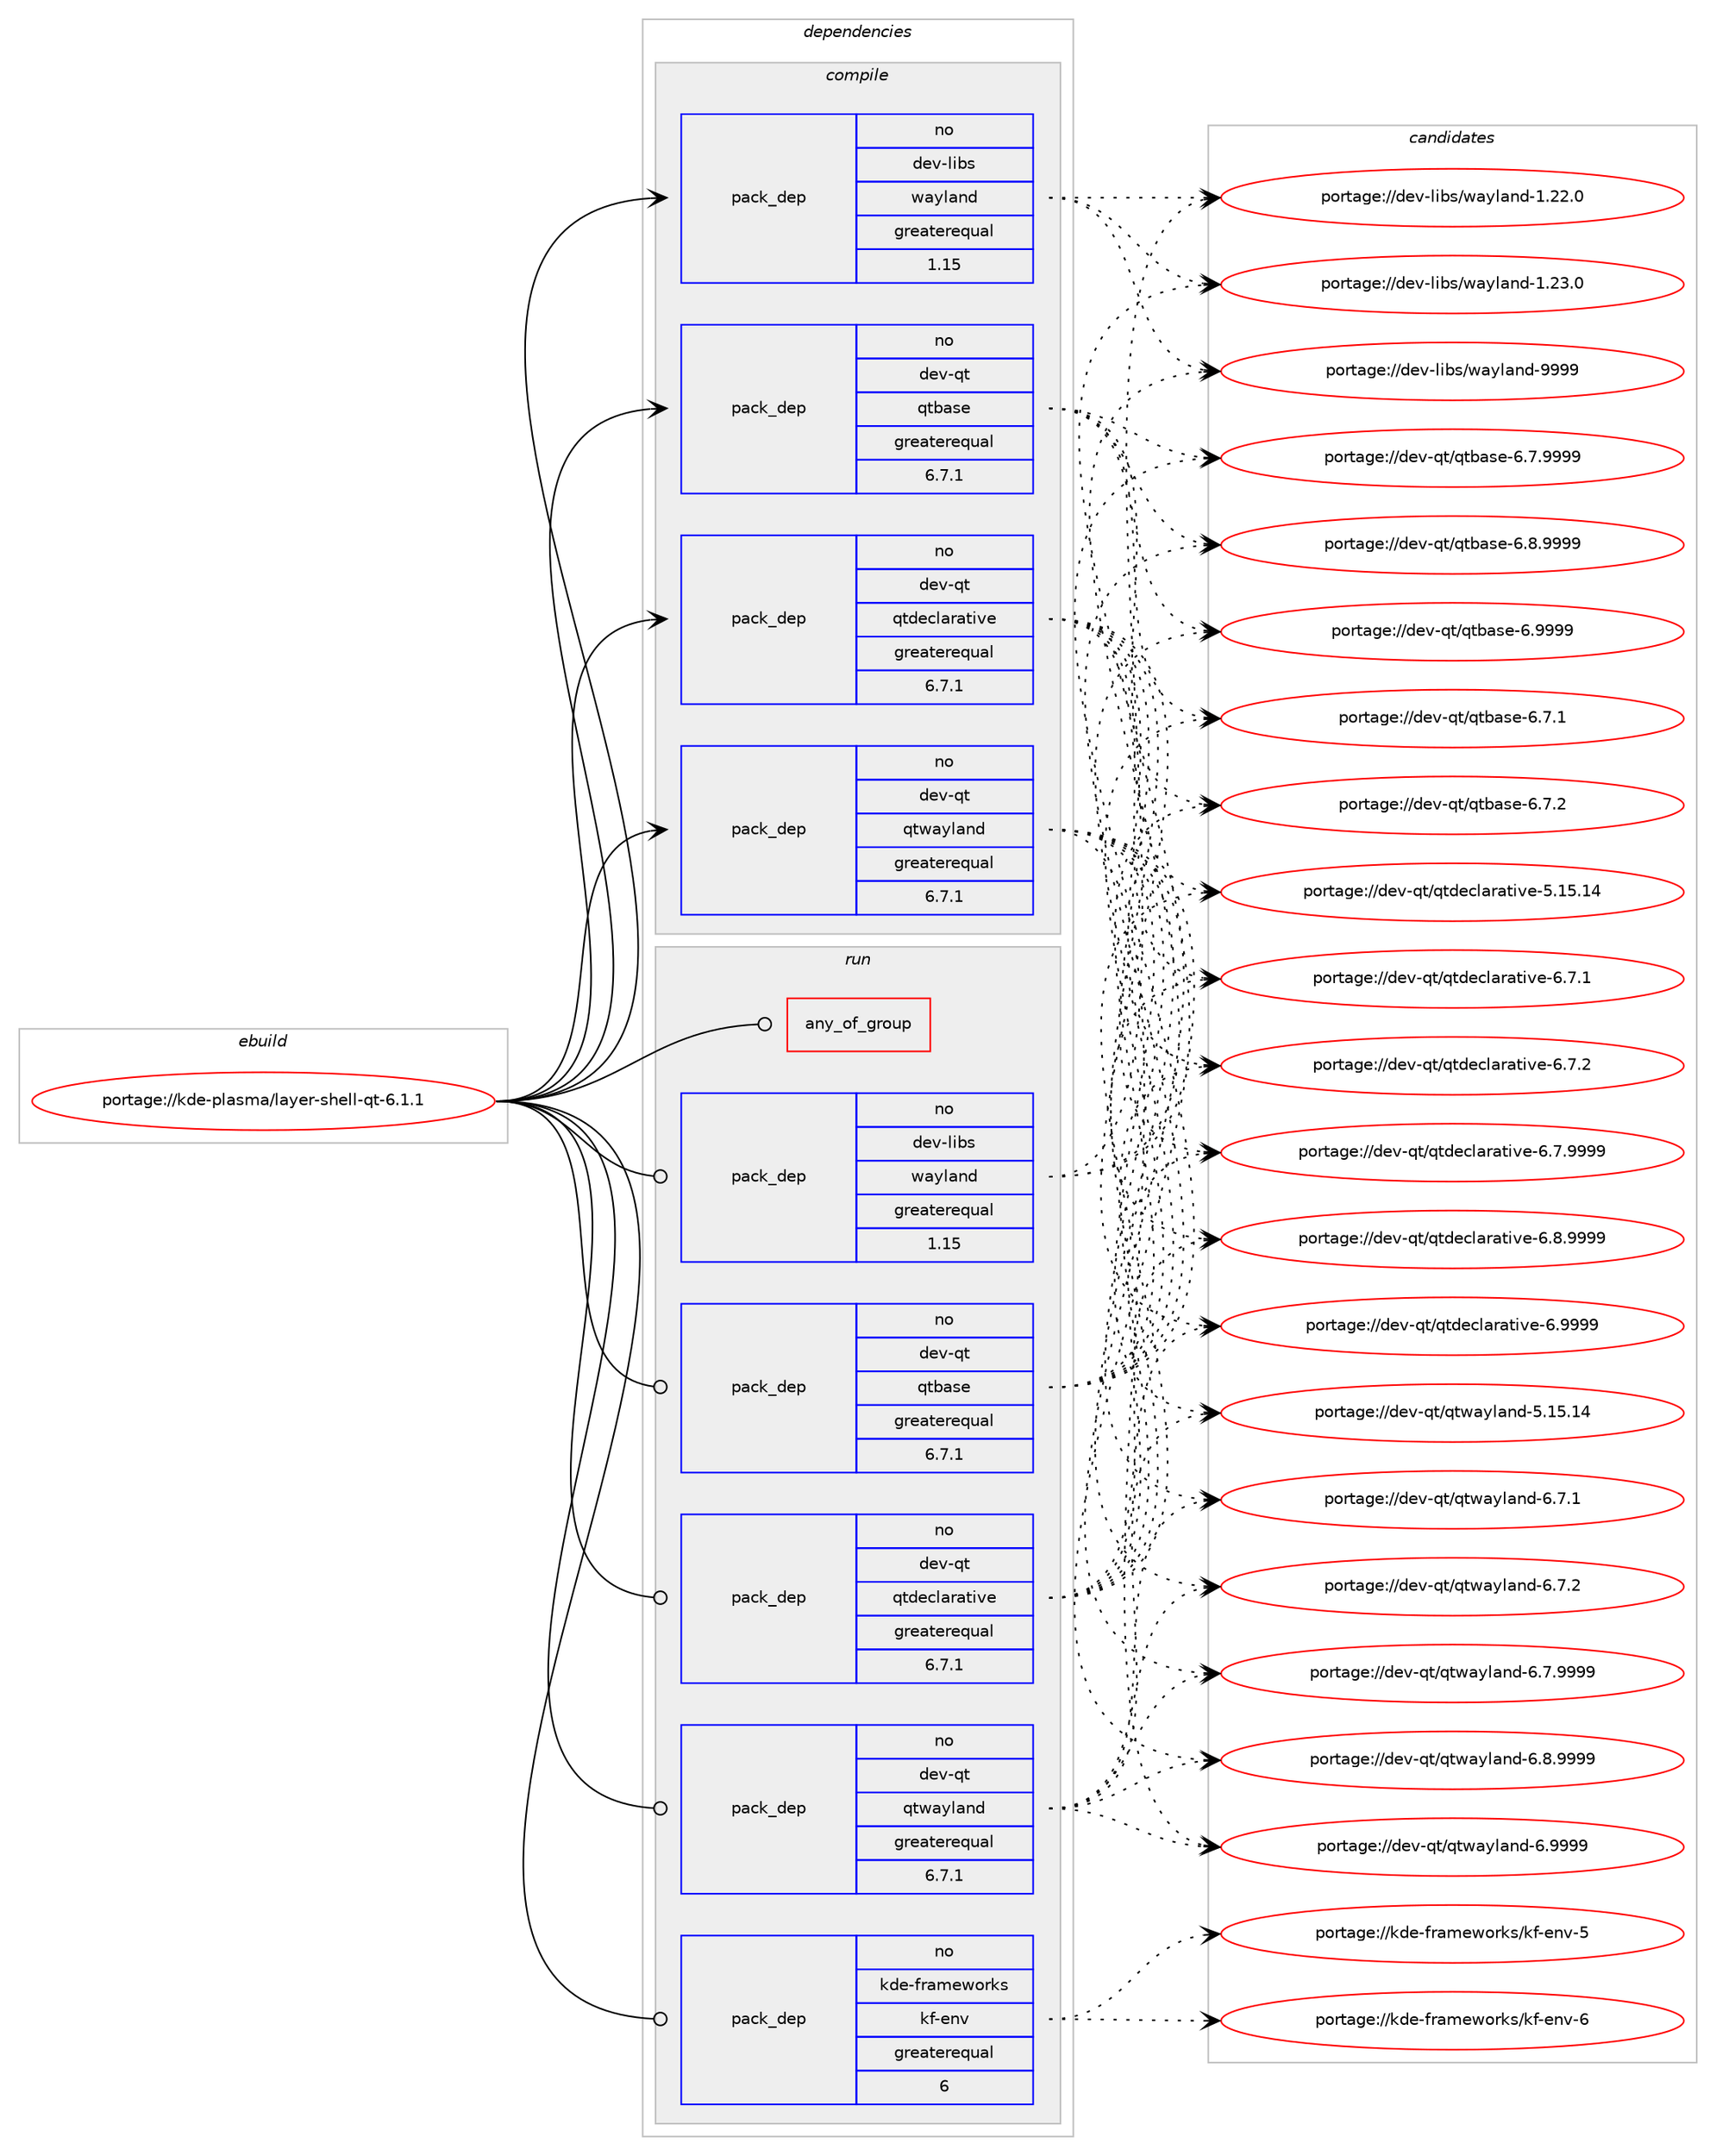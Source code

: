 digraph prolog {

# *************
# Graph options
# *************

newrank=true;
concentrate=true;
compound=true;
graph [rankdir=LR,fontname=Helvetica,fontsize=10,ranksep=1.5];#, ranksep=2.5, nodesep=0.2];
edge  [arrowhead=vee];
node  [fontname=Helvetica,fontsize=10];

# **********
# The ebuild
# **********

subgraph cluster_leftcol {
color=gray;
rank=same;
label=<<i>ebuild</i>>;
id [label="portage://kde-plasma/layer-shell-qt-6.1.1", color=red, width=4, href="../kde-plasma/layer-shell-qt-6.1.1.svg"];
}

# ****************
# The dependencies
# ****************

subgraph cluster_midcol {
color=gray;
label=<<i>dependencies</i>>;
subgraph cluster_compile {
fillcolor="#eeeeee";
style=filled;
label=<<i>compile</i>>;
subgraph pack71971 {
dependency141057 [label=<<TABLE BORDER="0" CELLBORDER="1" CELLSPACING="0" CELLPADDING="4" WIDTH="220"><TR><TD ROWSPAN="6" CELLPADDING="30">pack_dep</TD></TR><TR><TD WIDTH="110">no</TD></TR><TR><TD>dev-libs</TD></TR><TR><TD>wayland</TD></TR><TR><TD>greaterequal</TD></TR><TR><TD>1.15</TD></TR></TABLE>>, shape=none, color=blue];
}
id:e -> dependency141057:w [weight=20,style="solid",arrowhead="vee"];
# *** BEGIN UNKNOWN DEPENDENCY TYPE (TODO) ***
# id -> package_dependency(portage://kde-plasma/layer-shell-qt-6.1.1,install,no,dev-libs,wayland-protocols,none,[,,],[],[])
# *** END UNKNOWN DEPENDENCY TYPE (TODO) ***

subgraph pack71972 {
dependency141058 [label=<<TABLE BORDER="0" CELLBORDER="1" CELLSPACING="0" CELLPADDING="4" WIDTH="220"><TR><TD ROWSPAN="6" CELLPADDING="30">pack_dep</TD></TR><TR><TD WIDTH="110">no</TD></TR><TR><TD>dev-qt</TD></TR><TR><TD>qtbase</TD></TR><TR><TD>greaterequal</TD></TR><TR><TD>6.7.1</TD></TR></TABLE>>, shape=none, color=blue];
}
id:e -> dependency141058:w [weight=20,style="solid",arrowhead="vee"];
# *** BEGIN UNKNOWN DEPENDENCY TYPE (TODO) ***
# id -> package_dependency(portage://kde-plasma/layer-shell-qt-6.1.1,install,no,dev-qt,qtbase,none,[,,],[slot(6)],[])
# *** END UNKNOWN DEPENDENCY TYPE (TODO) ***

subgraph pack71973 {
dependency141059 [label=<<TABLE BORDER="0" CELLBORDER="1" CELLSPACING="0" CELLPADDING="4" WIDTH="220"><TR><TD ROWSPAN="6" CELLPADDING="30">pack_dep</TD></TR><TR><TD WIDTH="110">no</TD></TR><TR><TD>dev-qt</TD></TR><TR><TD>qtdeclarative</TD></TR><TR><TD>greaterequal</TD></TR><TR><TD>6.7.1</TD></TR></TABLE>>, shape=none, color=blue];
}
id:e -> dependency141059:w [weight=20,style="solid",arrowhead="vee"];
subgraph pack71974 {
dependency141060 [label=<<TABLE BORDER="0" CELLBORDER="1" CELLSPACING="0" CELLPADDING="4" WIDTH="220"><TR><TD ROWSPAN="6" CELLPADDING="30">pack_dep</TD></TR><TR><TD WIDTH="110">no</TD></TR><TR><TD>dev-qt</TD></TR><TR><TD>qtwayland</TD></TR><TR><TD>greaterequal</TD></TR><TR><TD>6.7.1</TD></TR></TABLE>>, shape=none, color=blue];
}
id:e -> dependency141060:w [weight=20,style="solid",arrowhead="vee"];
# *** BEGIN UNKNOWN DEPENDENCY TYPE (TODO) ***
# id -> package_dependency(portage://kde-plasma/layer-shell-qt-6.1.1,install,no,x11-libs,libxkbcommon,none,[,,],[],[])
# *** END UNKNOWN DEPENDENCY TYPE (TODO) ***

}
subgraph cluster_compileandrun {
fillcolor="#eeeeee";
style=filled;
label=<<i>compile and run</i>>;
}
subgraph cluster_run {
fillcolor="#eeeeee";
style=filled;
label=<<i>run</i>>;
subgraph any1955 {
dependency141061 [label=<<TABLE BORDER="0" CELLBORDER="1" CELLSPACING="0" CELLPADDING="4"><TR><TD CELLPADDING="10">any_of_group</TD></TR></TABLE>>, shape=none, color=red];# *** BEGIN UNKNOWN DEPENDENCY TYPE (TODO) ***
# dependency141061 -> package_dependency(portage://kde-plasma/layer-shell-qt-6.1.1,run,no,kde-frameworks,breeze-icons,none,[,,],any_different_slot,[])
# *** END UNKNOWN DEPENDENCY TYPE (TODO) ***

# *** BEGIN UNKNOWN DEPENDENCY TYPE (TODO) ***
# dependency141061 -> package_dependency(portage://kde-plasma/layer-shell-qt-6.1.1,run,no,kde-frameworks,oxygen-icons,none,[,,],any_different_slot,[])
# *** END UNKNOWN DEPENDENCY TYPE (TODO) ***

}
id:e -> dependency141061:w [weight=20,style="solid",arrowhead="odot"];
subgraph pack71975 {
dependency141062 [label=<<TABLE BORDER="0" CELLBORDER="1" CELLSPACING="0" CELLPADDING="4" WIDTH="220"><TR><TD ROWSPAN="6" CELLPADDING="30">pack_dep</TD></TR><TR><TD WIDTH="110">no</TD></TR><TR><TD>dev-libs</TD></TR><TR><TD>wayland</TD></TR><TR><TD>greaterequal</TD></TR><TR><TD>1.15</TD></TR></TABLE>>, shape=none, color=blue];
}
id:e -> dependency141062:w [weight=20,style="solid",arrowhead="odot"];
subgraph pack71976 {
dependency141063 [label=<<TABLE BORDER="0" CELLBORDER="1" CELLSPACING="0" CELLPADDING="4" WIDTH="220"><TR><TD ROWSPAN="6" CELLPADDING="30">pack_dep</TD></TR><TR><TD WIDTH="110">no</TD></TR><TR><TD>dev-qt</TD></TR><TR><TD>qtbase</TD></TR><TR><TD>greaterequal</TD></TR><TR><TD>6.7.1</TD></TR></TABLE>>, shape=none, color=blue];
}
id:e -> dependency141063:w [weight=20,style="solid",arrowhead="odot"];
# *** BEGIN UNKNOWN DEPENDENCY TYPE (TODO) ***
# id -> package_dependency(portage://kde-plasma/layer-shell-qt-6.1.1,run,no,dev-qt,qtbase,none,[,,],[slot(6)],[])
# *** END UNKNOWN DEPENDENCY TYPE (TODO) ***

subgraph pack71977 {
dependency141064 [label=<<TABLE BORDER="0" CELLBORDER="1" CELLSPACING="0" CELLPADDING="4" WIDTH="220"><TR><TD ROWSPAN="6" CELLPADDING="30">pack_dep</TD></TR><TR><TD WIDTH="110">no</TD></TR><TR><TD>dev-qt</TD></TR><TR><TD>qtdeclarative</TD></TR><TR><TD>greaterequal</TD></TR><TR><TD>6.7.1</TD></TR></TABLE>>, shape=none, color=blue];
}
id:e -> dependency141064:w [weight=20,style="solid",arrowhead="odot"];
subgraph pack71978 {
dependency141065 [label=<<TABLE BORDER="0" CELLBORDER="1" CELLSPACING="0" CELLPADDING="4" WIDTH="220"><TR><TD ROWSPAN="6" CELLPADDING="30">pack_dep</TD></TR><TR><TD WIDTH="110">no</TD></TR><TR><TD>dev-qt</TD></TR><TR><TD>qtwayland</TD></TR><TR><TD>greaterequal</TD></TR><TR><TD>6.7.1</TD></TR></TABLE>>, shape=none, color=blue];
}
id:e -> dependency141065:w [weight=20,style="solid",arrowhead="odot"];
subgraph pack71979 {
dependency141066 [label=<<TABLE BORDER="0" CELLBORDER="1" CELLSPACING="0" CELLPADDING="4" WIDTH="220"><TR><TD ROWSPAN="6" CELLPADDING="30">pack_dep</TD></TR><TR><TD WIDTH="110">no</TD></TR><TR><TD>kde-frameworks</TD></TR><TR><TD>kf-env</TD></TR><TR><TD>greaterequal</TD></TR><TR><TD>6</TD></TR></TABLE>>, shape=none, color=blue];
}
id:e -> dependency141066:w [weight=20,style="solid",arrowhead="odot"];
# *** BEGIN UNKNOWN DEPENDENCY TYPE (TODO) ***
# id -> package_dependency(portage://kde-plasma/layer-shell-qt-6.1.1,run,no,x11-libs,libxkbcommon,none,[,,],[],[])
# *** END UNKNOWN DEPENDENCY TYPE (TODO) ***

# *** BEGIN UNKNOWN DEPENDENCY TYPE (TODO) ***
# id -> package_dependency(portage://kde-plasma/layer-shell-qt-6.1.1,run,weak,kde-plasma,layer-shell-qt,none,[,,],[slot(5)],[])
# *** END UNKNOWN DEPENDENCY TYPE (TODO) ***

}
}

# **************
# The candidates
# **************

subgraph cluster_choices {
rank=same;
color=gray;
label=<<i>candidates</i>>;

subgraph choice71971 {
color=black;
nodesep=1;
choice100101118451081059811547119971211089711010045494650504648 [label="portage://dev-libs/wayland-1.22.0", color=red, width=4,href="../dev-libs/wayland-1.22.0.svg"];
choice100101118451081059811547119971211089711010045494650514648 [label="portage://dev-libs/wayland-1.23.0", color=red, width=4,href="../dev-libs/wayland-1.23.0.svg"];
choice10010111845108105981154711997121108971101004557575757 [label="portage://dev-libs/wayland-9999", color=red, width=4,href="../dev-libs/wayland-9999.svg"];
dependency141057:e -> choice100101118451081059811547119971211089711010045494650504648:w [style=dotted,weight="100"];
dependency141057:e -> choice100101118451081059811547119971211089711010045494650514648:w [style=dotted,weight="100"];
dependency141057:e -> choice10010111845108105981154711997121108971101004557575757:w [style=dotted,weight="100"];
}
subgraph choice71972 {
color=black;
nodesep=1;
choice10010111845113116471131169897115101455446554649 [label="portage://dev-qt/qtbase-6.7.1", color=red, width=4,href="../dev-qt/qtbase-6.7.1.svg"];
choice10010111845113116471131169897115101455446554650 [label="portage://dev-qt/qtbase-6.7.2", color=red, width=4,href="../dev-qt/qtbase-6.7.2.svg"];
choice10010111845113116471131169897115101455446554657575757 [label="portage://dev-qt/qtbase-6.7.9999", color=red, width=4,href="../dev-qt/qtbase-6.7.9999.svg"];
choice10010111845113116471131169897115101455446564657575757 [label="portage://dev-qt/qtbase-6.8.9999", color=red, width=4,href="../dev-qt/qtbase-6.8.9999.svg"];
choice1001011184511311647113116989711510145544657575757 [label="portage://dev-qt/qtbase-6.9999", color=red, width=4,href="../dev-qt/qtbase-6.9999.svg"];
dependency141058:e -> choice10010111845113116471131169897115101455446554649:w [style=dotted,weight="100"];
dependency141058:e -> choice10010111845113116471131169897115101455446554650:w [style=dotted,weight="100"];
dependency141058:e -> choice10010111845113116471131169897115101455446554657575757:w [style=dotted,weight="100"];
dependency141058:e -> choice10010111845113116471131169897115101455446564657575757:w [style=dotted,weight="100"];
dependency141058:e -> choice1001011184511311647113116989711510145544657575757:w [style=dotted,weight="100"];
}
subgraph choice71973 {
color=black;
nodesep=1;
choice10010111845113116471131161001019910897114971161051181014553464953464952 [label="portage://dev-qt/qtdeclarative-5.15.14", color=red, width=4,href="../dev-qt/qtdeclarative-5.15.14.svg"];
choice1001011184511311647113116100101991089711497116105118101455446554649 [label="portage://dev-qt/qtdeclarative-6.7.1", color=red, width=4,href="../dev-qt/qtdeclarative-6.7.1.svg"];
choice1001011184511311647113116100101991089711497116105118101455446554650 [label="portage://dev-qt/qtdeclarative-6.7.2", color=red, width=4,href="../dev-qt/qtdeclarative-6.7.2.svg"];
choice1001011184511311647113116100101991089711497116105118101455446554657575757 [label="portage://dev-qt/qtdeclarative-6.7.9999", color=red, width=4,href="../dev-qt/qtdeclarative-6.7.9999.svg"];
choice1001011184511311647113116100101991089711497116105118101455446564657575757 [label="portage://dev-qt/qtdeclarative-6.8.9999", color=red, width=4,href="../dev-qt/qtdeclarative-6.8.9999.svg"];
choice100101118451131164711311610010199108971149711610511810145544657575757 [label="portage://dev-qt/qtdeclarative-6.9999", color=red, width=4,href="../dev-qt/qtdeclarative-6.9999.svg"];
dependency141059:e -> choice10010111845113116471131161001019910897114971161051181014553464953464952:w [style=dotted,weight="100"];
dependency141059:e -> choice1001011184511311647113116100101991089711497116105118101455446554649:w [style=dotted,weight="100"];
dependency141059:e -> choice1001011184511311647113116100101991089711497116105118101455446554650:w [style=dotted,weight="100"];
dependency141059:e -> choice1001011184511311647113116100101991089711497116105118101455446554657575757:w [style=dotted,weight="100"];
dependency141059:e -> choice1001011184511311647113116100101991089711497116105118101455446564657575757:w [style=dotted,weight="100"];
dependency141059:e -> choice100101118451131164711311610010199108971149711610511810145544657575757:w [style=dotted,weight="100"];
}
subgraph choice71974 {
color=black;
nodesep=1;
choice100101118451131164711311611997121108971101004553464953464952 [label="portage://dev-qt/qtwayland-5.15.14", color=red, width=4,href="../dev-qt/qtwayland-5.15.14.svg"];
choice10010111845113116471131161199712110897110100455446554649 [label="portage://dev-qt/qtwayland-6.7.1", color=red, width=4,href="../dev-qt/qtwayland-6.7.1.svg"];
choice10010111845113116471131161199712110897110100455446554650 [label="portage://dev-qt/qtwayland-6.7.2", color=red, width=4,href="../dev-qt/qtwayland-6.7.2.svg"];
choice10010111845113116471131161199712110897110100455446554657575757 [label="portage://dev-qt/qtwayland-6.7.9999", color=red, width=4,href="../dev-qt/qtwayland-6.7.9999.svg"];
choice10010111845113116471131161199712110897110100455446564657575757 [label="portage://dev-qt/qtwayland-6.8.9999", color=red, width=4,href="../dev-qt/qtwayland-6.8.9999.svg"];
choice1001011184511311647113116119971211089711010045544657575757 [label="portage://dev-qt/qtwayland-6.9999", color=red, width=4,href="../dev-qt/qtwayland-6.9999.svg"];
dependency141060:e -> choice100101118451131164711311611997121108971101004553464953464952:w [style=dotted,weight="100"];
dependency141060:e -> choice10010111845113116471131161199712110897110100455446554649:w [style=dotted,weight="100"];
dependency141060:e -> choice10010111845113116471131161199712110897110100455446554650:w [style=dotted,weight="100"];
dependency141060:e -> choice10010111845113116471131161199712110897110100455446554657575757:w [style=dotted,weight="100"];
dependency141060:e -> choice10010111845113116471131161199712110897110100455446564657575757:w [style=dotted,weight="100"];
dependency141060:e -> choice1001011184511311647113116119971211089711010045544657575757:w [style=dotted,weight="100"];
}
subgraph choice71975 {
color=black;
nodesep=1;
choice100101118451081059811547119971211089711010045494650504648 [label="portage://dev-libs/wayland-1.22.0", color=red, width=4,href="../dev-libs/wayland-1.22.0.svg"];
choice100101118451081059811547119971211089711010045494650514648 [label="portage://dev-libs/wayland-1.23.0", color=red, width=4,href="../dev-libs/wayland-1.23.0.svg"];
choice10010111845108105981154711997121108971101004557575757 [label="portage://dev-libs/wayland-9999", color=red, width=4,href="../dev-libs/wayland-9999.svg"];
dependency141062:e -> choice100101118451081059811547119971211089711010045494650504648:w [style=dotted,weight="100"];
dependency141062:e -> choice100101118451081059811547119971211089711010045494650514648:w [style=dotted,weight="100"];
dependency141062:e -> choice10010111845108105981154711997121108971101004557575757:w [style=dotted,weight="100"];
}
subgraph choice71976 {
color=black;
nodesep=1;
choice10010111845113116471131169897115101455446554649 [label="portage://dev-qt/qtbase-6.7.1", color=red, width=4,href="../dev-qt/qtbase-6.7.1.svg"];
choice10010111845113116471131169897115101455446554650 [label="portage://dev-qt/qtbase-6.7.2", color=red, width=4,href="../dev-qt/qtbase-6.7.2.svg"];
choice10010111845113116471131169897115101455446554657575757 [label="portage://dev-qt/qtbase-6.7.9999", color=red, width=4,href="../dev-qt/qtbase-6.7.9999.svg"];
choice10010111845113116471131169897115101455446564657575757 [label="portage://dev-qt/qtbase-6.8.9999", color=red, width=4,href="../dev-qt/qtbase-6.8.9999.svg"];
choice1001011184511311647113116989711510145544657575757 [label="portage://dev-qt/qtbase-6.9999", color=red, width=4,href="../dev-qt/qtbase-6.9999.svg"];
dependency141063:e -> choice10010111845113116471131169897115101455446554649:w [style=dotted,weight="100"];
dependency141063:e -> choice10010111845113116471131169897115101455446554650:w [style=dotted,weight="100"];
dependency141063:e -> choice10010111845113116471131169897115101455446554657575757:w [style=dotted,weight="100"];
dependency141063:e -> choice10010111845113116471131169897115101455446564657575757:w [style=dotted,weight="100"];
dependency141063:e -> choice1001011184511311647113116989711510145544657575757:w [style=dotted,weight="100"];
}
subgraph choice71977 {
color=black;
nodesep=1;
choice10010111845113116471131161001019910897114971161051181014553464953464952 [label="portage://dev-qt/qtdeclarative-5.15.14", color=red, width=4,href="../dev-qt/qtdeclarative-5.15.14.svg"];
choice1001011184511311647113116100101991089711497116105118101455446554649 [label="portage://dev-qt/qtdeclarative-6.7.1", color=red, width=4,href="../dev-qt/qtdeclarative-6.7.1.svg"];
choice1001011184511311647113116100101991089711497116105118101455446554650 [label="portage://dev-qt/qtdeclarative-6.7.2", color=red, width=4,href="../dev-qt/qtdeclarative-6.7.2.svg"];
choice1001011184511311647113116100101991089711497116105118101455446554657575757 [label="portage://dev-qt/qtdeclarative-6.7.9999", color=red, width=4,href="../dev-qt/qtdeclarative-6.7.9999.svg"];
choice1001011184511311647113116100101991089711497116105118101455446564657575757 [label="portage://dev-qt/qtdeclarative-6.8.9999", color=red, width=4,href="../dev-qt/qtdeclarative-6.8.9999.svg"];
choice100101118451131164711311610010199108971149711610511810145544657575757 [label="portage://dev-qt/qtdeclarative-6.9999", color=red, width=4,href="../dev-qt/qtdeclarative-6.9999.svg"];
dependency141064:e -> choice10010111845113116471131161001019910897114971161051181014553464953464952:w [style=dotted,weight="100"];
dependency141064:e -> choice1001011184511311647113116100101991089711497116105118101455446554649:w [style=dotted,weight="100"];
dependency141064:e -> choice1001011184511311647113116100101991089711497116105118101455446554650:w [style=dotted,weight="100"];
dependency141064:e -> choice1001011184511311647113116100101991089711497116105118101455446554657575757:w [style=dotted,weight="100"];
dependency141064:e -> choice1001011184511311647113116100101991089711497116105118101455446564657575757:w [style=dotted,weight="100"];
dependency141064:e -> choice100101118451131164711311610010199108971149711610511810145544657575757:w [style=dotted,weight="100"];
}
subgraph choice71978 {
color=black;
nodesep=1;
choice100101118451131164711311611997121108971101004553464953464952 [label="portage://dev-qt/qtwayland-5.15.14", color=red, width=4,href="../dev-qt/qtwayland-5.15.14.svg"];
choice10010111845113116471131161199712110897110100455446554649 [label="portage://dev-qt/qtwayland-6.7.1", color=red, width=4,href="../dev-qt/qtwayland-6.7.1.svg"];
choice10010111845113116471131161199712110897110100455446554650 [label="portage://dev-qt/qtwayland-6.7.2", color=red, width=4,href="../dev-qt/qtwayland-6.7.2.svg"];
choice10010111845113116471131161199712110897110100455446554657575757 [label="portage://dev-qt/qtwayland-6.7.9999", color=red, width=4,href="../dev-qt/qtwayland-6.7.9999.svg"];
choice10010111845113116471131161199712110897110100455446564657575757 [label="portage://dev-qt/qtwayland-6.8.9999", color=red, width=4,href="../dev-qt/qtwayland-6.8.9999.svg"];
choice1001011184511311647113116119971211089711010045544657575757 [label="portage://dev-qt/qtwayland-6.9999", color=red, width=4,href="../dev-qt/qtwayland-6.9999.svg"];
dependency141065:e -> choice100101118451131164711311611997121108971101004553464953464952:w [style=dotted,weight="100"];
dependency141065:e -> choice10010111845113116471131161199712110897110100455446554649:w [style=dotted,weight="100"];
dependency141065:e -> choice10010111845113116471131161199712110897110100455446554650:w [style=dotted,weight="100"];
dependency141065:e -> choice10010111845113116471131161199712110897110100455446554657575757:w [style=dotted,weight="100"];
dependency141065:e -> choice10010111845113116471131161199712110897110100455446564657575757:w [style=dotted,weight="100"];
dependency141065:e -> choice1001011184511311647113116119971211089711010045544657575757:w [style=dotted,weight="100"];
}
subgraph choice71979 {
color=black;
nodesep=1;
choice107100101451021149710910111911111410711547107102451011101184553 [label="portage://kde-frameworks/kf-env-5", color=red, width=4,href="../kde-frameworks/kf-env-5.svg"];
choice107100101451021149710910111911111410711547107102451011101184554 [label="portage://kde-frameworks/kf-env-6", color=red, width=4,href="../kde-frameworks/kf-env-6.svg"];
dependency141066:e -> choice107100101451021149710910111911111410711547107102451011101184553:w [style=dotted,weight="100"];
dependency141066:e -> choice107100101451021149710910111911111410711547107102451011101184554:w [style=dotted,weight="100"];
}
}

}
